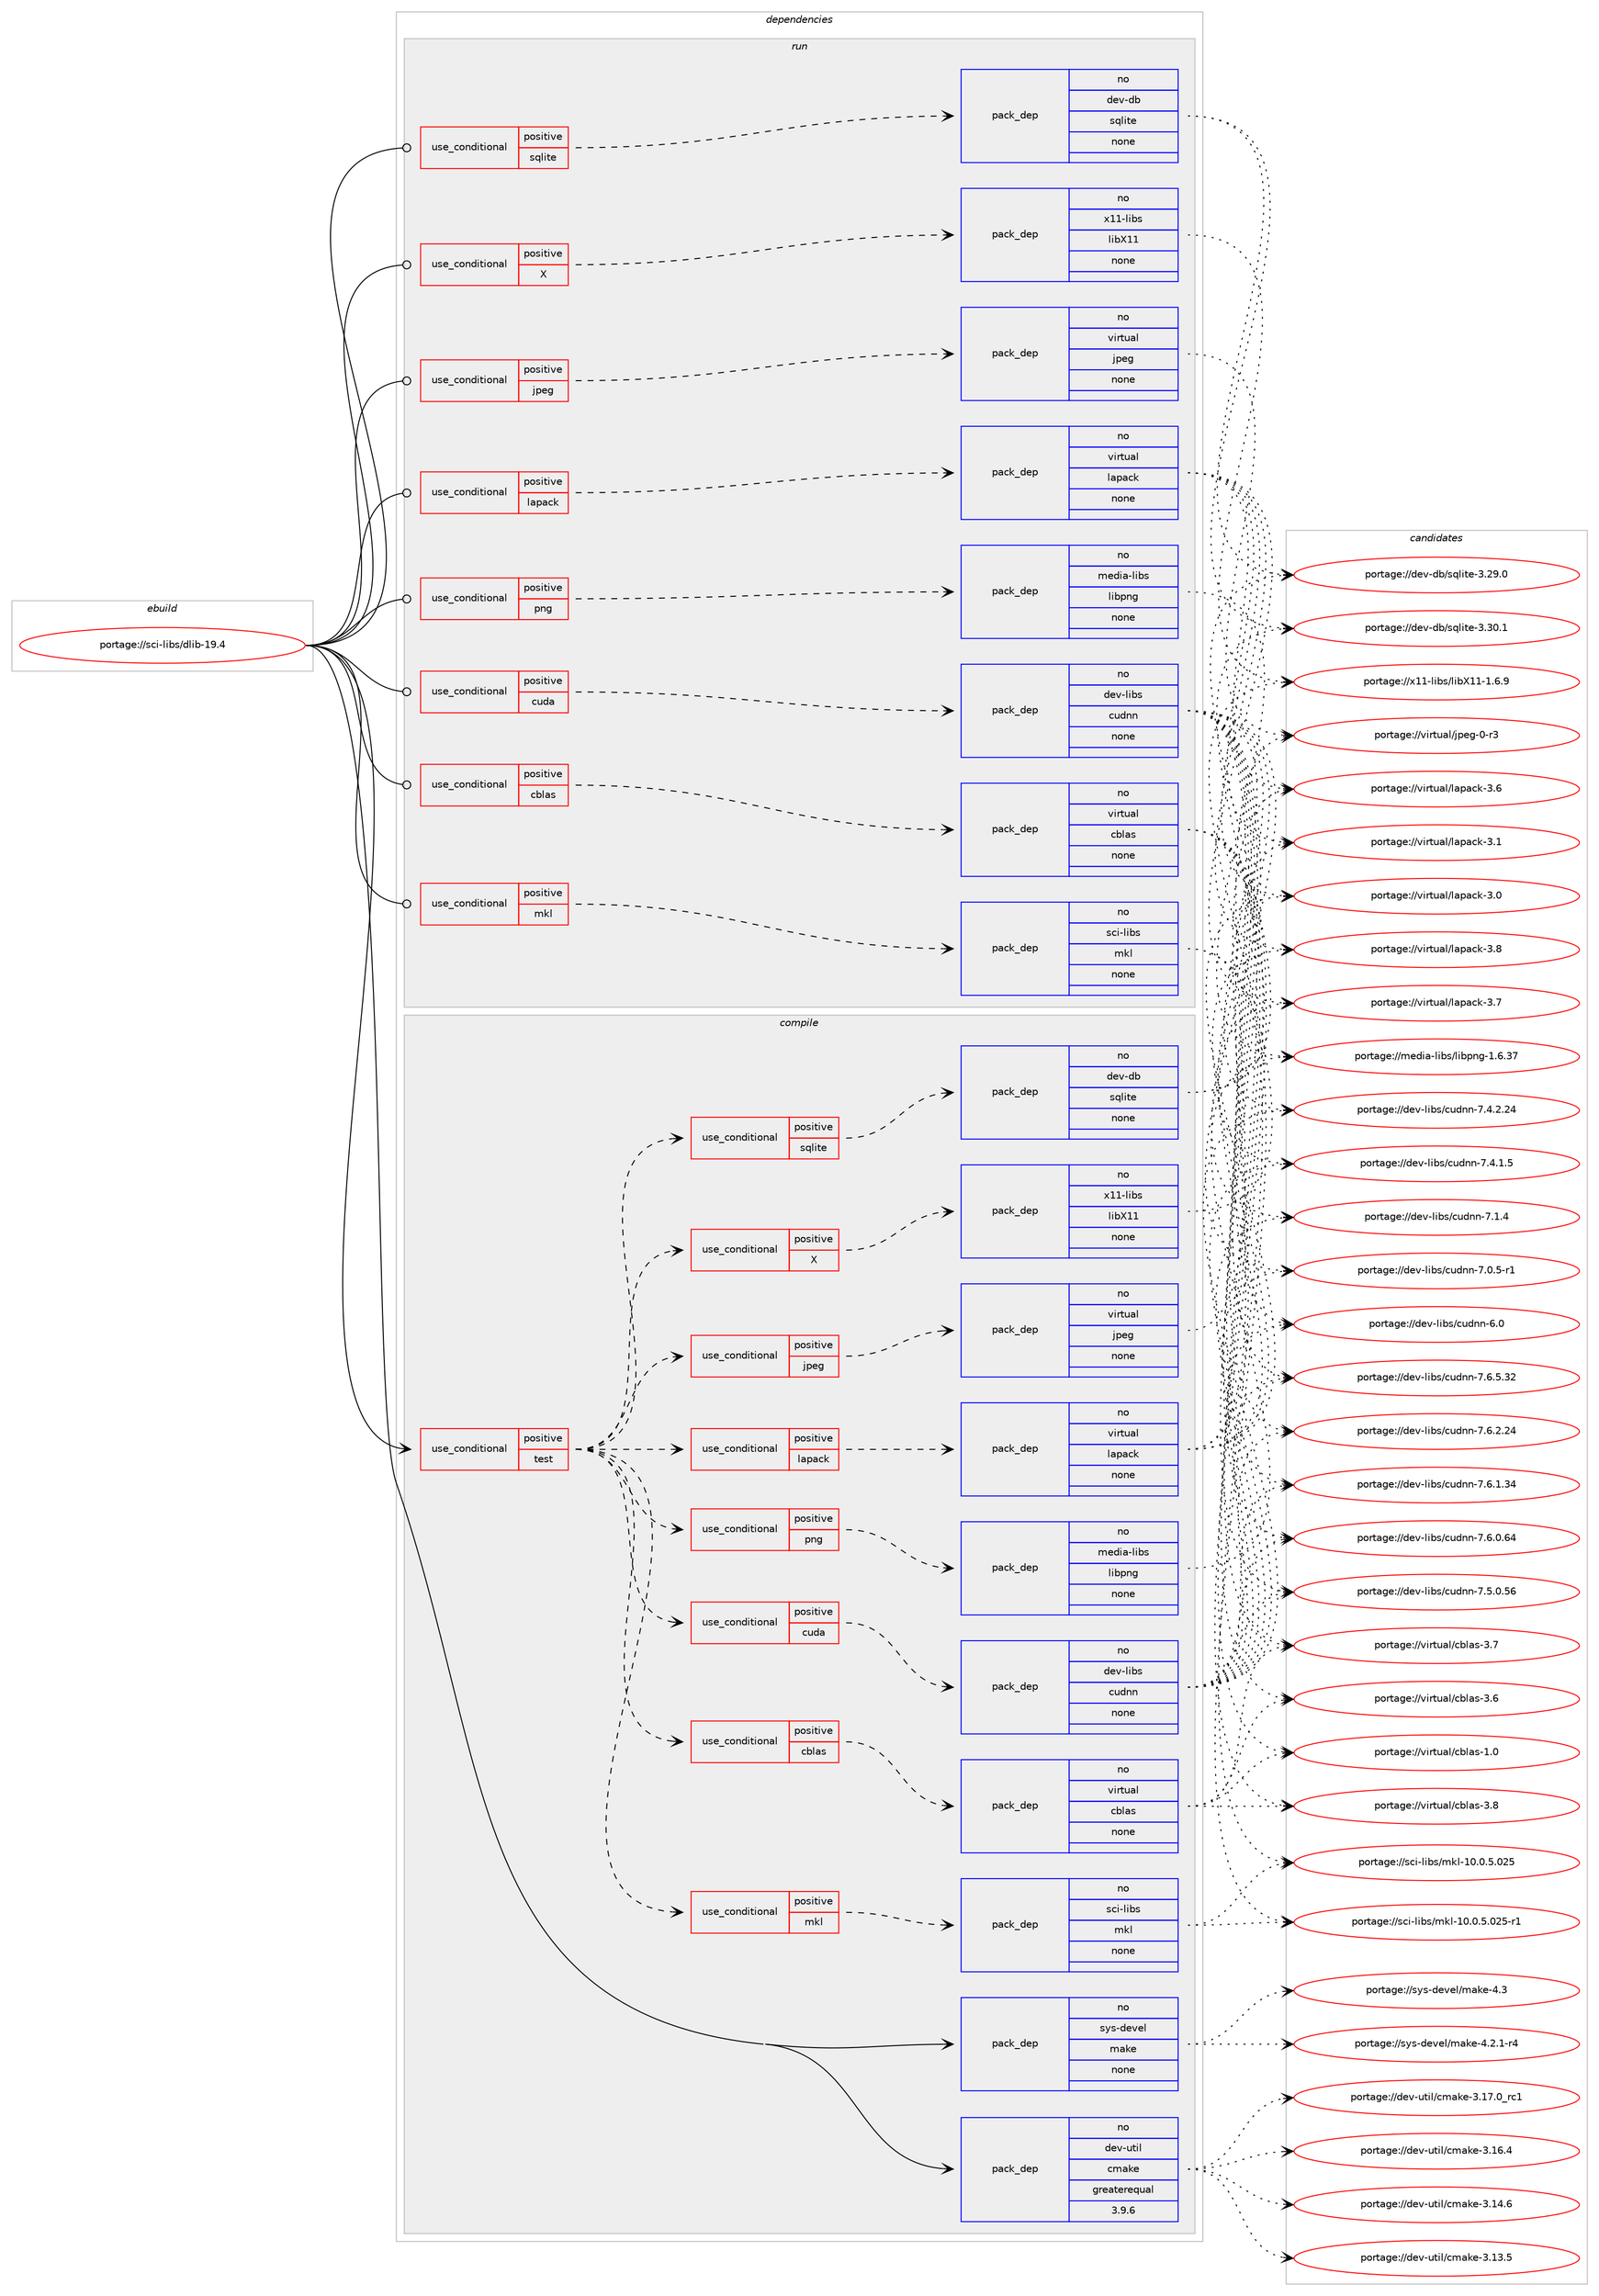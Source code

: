 digraph prolog {

# *************
# Graph options
# *************

newrank=true;
concentrate=true;
compound=true;
graph [rankdir=LR,fontname=Helvetica,fontsize=10,ranksep=1.5];#, ranksep=2.5, nodesep=0.2];
edge  [arrowhead=vee];
node  [fontname=Helvetica,fontsize=10];

# **********
# The ebuild
# **********

subgraph cluster_leftcol {
color=gray;
rank=same;
label=<<i>ebuild</i>>;
id [label="portage://sci-libs/dlib-19.4", color=red, width=4, href="../sci-libs/dlib-19.4.svg"];
}

# ****************
# The dependencies
# ****************

subgraph cluster_midcol {
color=gray;
label=<<i>dependencies</i>>;
subgraph cluster_compile {
fillcolor="#eeeeee";
style=filled;
label=<<i>compile</i>>;
subgraph cond19320 {
dependency95312 [label=<<TABLE BORDER="0" CELLBORDER="1" CELLSPACING="0" CELLPADDING="4"><TR><TD ROWSPAN="3" CELLPADDING="10">use_conditional</TD></TR><TR><TD>positive</TD></TR><TR><TD>test</TD></TR></TABLE>>, shape=none, color=red];
subgraph cond19321 {
dependency95313 [label=<<TABLE BORDER="0" CELLBORDER="1" CELLSPACING="0" CELLPADDING="4"><TR><TD ROWSPAN="3" CELLPADDING="10">use_conditional</TD></TR><TR><TD>positive</TD></TR><TR><TD>cblas</TD></TR></TABLE>>, shape=none, color=red];
subgraph pack74404 {
dependency95314 [label=<<TABLE BORDER="0" CELLBORDER="1" CELLSPACING="0" CELLPADDING="4" WIDTH="220"><TR><TD ROWSPAN="6" CELLPADDING="30">pack_dep</TD></TR><TR><TD WIDTH="110">no</TD></TR><TR><TD>virtual</TD></TR><TR><TD>cblas</TD></TR><TR><TD>none</TD></TR><TR><TD></TD></TR></TABLE>>, shape=none, color=blue];
}
dependency95313:e -> dependency95314:w [weight=20,style="dashed",arrowhead="vee"];
}
dependency95312:e -> dependency95313:w [weight=20,style="dashed",arrowhead="vee"];
subgraph cond19322 {
dependency95315 [label=<<TABLE BORDER="0" CELLBORDER="1" CELLSPACING="0" CELLPADDING="4"><TR><TD ROWSPAN="3" CELLPADDING="10">use_conditional</TD></TR><TR><TD>positive</TD></TR><TR><TD>cuda</TD></TR></TABLE>>, shape=none, color=red];
subgraph pack74405 {
dependency95316 [label=<<TABLE BORDER="0" CELLBORDER="1" CELLSPACING="0" CELLPADDING="4" WIDTH="220"><TR><TD ROWSPAN="6" CELLPADDING="30">pack_dep</TD></TR><TR><TD WIDTH="110">no</TD></TR><TR><TD>dev-libs</TD></TR><TR><TD>cudnn</TD></TR><TR><TD>none</TD></TR><TR><TD></TD></TR></TABLE>>, shape=none, color=blue];
}
dependency95315:e -> dependency95316:w [weight=20,style="dashed",arrowhead="vee"];
}
dependency95312:e -> dependency95315:w [weight=20,style="dashed",arrowhead="vee"];
subgraph cond19323 {
dependency95317 [label=<<TABLE BORDER="0" CELLBORDER="1" CELLSPACING="0" CELLPADDING="4"><TR><TD ROWSPAN="3" CELLPADDING="10">use_conditional</TD></TR><TR><TD>positive</TD></TR><TR><TD>jpeg</TD></TR></TABLE>>, shape=none, color=red];
subgraph pack74406 {
dependency95318 [label=<<TABLE BORDER="0" CELLBORDER="1" CELLSPACING="0" CELLPADDING="4" WIDTH="220"><TR><TD ROWSPAN="6" CELLPADDING="30">pack_dep</TD></TR><TR><TD WIDTH="110">no</TD></TR><TR><TD>virtual</TD></TR><TR><TD>jpeg</TD></TR><TR><TD>none</TD></TR><TR><TD></TD></TR></TABLE>>, shape=none, color=blue];
}
dependency95317:e -> dependency95318:w [weight=20,style="dashed",arrowhead="vee"];
}
dependency95312:e -> dependency95317:w [weight=20,style="dashed",arrowhead="vee"];
subgraph cond19324 {
dependency95319 [label=<<TABLE BORDER="0" CELLBORDER="1" CELLSPACING="0" CELLPADDING="4"><TR><TD ROWSPAN="3" CELLPADDING="10">use_conditional</TD></TR><TR><TD>positive</TD></TR><TR><TD>lapack</TD></TR></TABLE>>, shape=none, color=red];
subgraph pack74407 {
dependency95320 [label=<<TABLE BORDER="0" CELLBORDER="1" CELLSPACING="0" CELLPADDING="4" WIDTH="220"><TR><TD ROWSPAN="6" CELLPADDING="30">pack_dep</TD></TR><TR><TD WIDTH="110">no</TD></TR><TR><TD>virtual</TD></TR><TR><TD>lapack</TD></TR><TR><TD>none</TD></TR><TR><TD></TD></TR></TABLE>>, shape=none, color=blue];
}
dependency95319:e -> dependency95320:w [weight=20,style="dashed",arrowhead="vee"];
}
dependency95312:e -> dependency95319:w [weight=20,style="dashed",arrowhead="vee"];
subgraph cond19325 {
dependency95321 [label=<<TABLE BORDER="0" CELLBORDER="1" CELLSPACING="0" CELLPADDING="4"><TR><TD ROWSPAN="3" CELLPADDING="10">use_conditional</TD></TR><TR><TD>positive</TD></TR><TR><TD>mkl</TD></TR></TABLE>>, shape=none, color=red];
subgraph pack74408 {
dependency95322 [label=<<TABLE BORDER="0" CELLBORDER="1" CELLSPACING="0" CELLPADDING="4" WIDTH="220"><TR><TD ROWSPAN="6" CELLPADDING="30">pack_dep</TD></TR><TR><TD WIDTH="110">no</TD></TR><TR><TD>sci-libs</TD></TR><TR><TD>mkl</TD></TR><TR><TD>none</TD></TR><TR><TD></TD></TR></TABLE>>, shape=none, color=blue];
}
dependency95321:e -> dependency95322:w [weight=20,style="dashed",arrowhead="vee"];
}
dependency95312:e -> dependency95321:w [weight=20,style="dashed",arrowhead="vee"];
subgraph cond19326 {
dependency95323 [label=<<TABLE BORDER="0" CELLBORDER="1" CELLSPACING="0" CELLPADDING="4"><TR><TD ROWSPAN="3" CELLPADDING="10">use_conditional</TD></TR><TR><TD>positive</TD></TR><TR><TD>png</TD></TR></TABLE>>, shape=none, color=red];
subgraph pack74409 {
dependency95324 [label=<<TABLE BORDER="0" CELLBORDER="1" CELLSPACING="0" CELLPADDING="4" WIDTH="220"><TR><TD ROWSPAN="6" CELLPADDING="30">pack_dep</TD></TR><TR><TD WIDTH="110">no</TD></TR><TR><TD>media-libs</TD></TR><TR><TD>libpng</TD></TR><TR><TD>none</TD></TR><TR><TD></TD></TR></TABLE>>, shape=none, color=blue];
}
dependency95323:e -> dependency95324:w [weight=20,style="dashed",arrowhead="vee"];
}
dependency95312:e -> dependency95323:w [weight=20,style="dashed",arrowhead="vee"];
subgraph cond19327 {
dependency95325 [label=<<TABLE BORDER="0" CELLBORDER="1" CELLSPACING="0" CELLPADDING="4"><TR><TD ROWSPAN="3" CELLPADDING="10">use_conditional</TD></TR><TR><TD>positive</TD></TR><TR><TD>sqlite</TD></TR></TABLE>>, shape=none, color=red];
subgraph pack74410 {
dependency95326 [label=<<TABLE BORDER="0" CELLBORDER="1" CELLSPACING="0" CELLPADDING="4" WIDTH="220"><TR><TD ROWSPAN="6" CELLPADDING="30">pack_dep</TD></TR><TR><TD WIDTH="110">no</TD></TR><TR><TD>dev-db</TD></TR><TR><TD>sqlite</TD></TR><TR><TD>none</TD></TR><TR><TD></TD></TR></TABLE>>, shape=none, color=blue];
}
dependency95325:e -> dependency95326:w [weight=20,style="dashed",arrowhead="vee"];
}
dependency95312:e -> dependency95325:w [weight=20,style="dashed",arrowhead="vee"];
subgraph cond19328 {
dependency95327 [label=<<TABLE BORDER="0" CELLBORDER="1" CELLSPACING="0" CELLPADDING="4"><TR><TD ROWSPAN="3" CELLPADDING="10">use_conditional</TD></TR><TR><TD>positive</TD></TR><TR><TD>X</TD></TR></TABLE>>, shape=none, color=red];
subgraph pack74411 {
dependency95328 [label=<<TABLE BORDER="0" CELLBORDER="1" CELLSPACING="0" CELLPADDING="4" WIDTH="220"><TR><TD ROWSPAN="6" CELLPADDING="30">pack_dep</TD></TR><TR><TD WIDTH="110">no</TD></TR><TR><TD>x11-libs</TD></TR><TR><TD>libX11</TD></TR><TR><TD>none</TD></TR><TR><TD></TD></TR></TABLE>>, shape=none, color=blue];
}
dependency95327:e -> dependency95328:w [weight=20,style="dashed",arrowhead="vee"];
}
dependency95312:e -> dependency95327:w [weight=20,style="dashed",arrowhead="vee"];
}
id:e -> dependency95312:w [weight=20,style="solid",arrowhead="vee"];
subgraph pack74412 {
dependency95329 [label=<<TABLE BORDER="0" CELLBORDER="1" CELLSPACING="0" CELLPADDING="4" WIDTH="220"><TR><TD ROWSPAN="6" CELLPADDING="30">pack_dep</TD></TR><TR><TD WIDTH="110">no</TD></TR><TR><TD>dev-util</TD></TR><TR><TD>cmake</TD></TR><TR><TD>greaterequal</TD></TR><TR><TD>3.9.6</TD></TR></TABLE>>, shape=none, color=blue];
}
id:e -> dependency95329:w [weight=20,style="solid",arrowhead="vee"];
subgraph pack74413 {
dependency95330 [label=<<TABLE BORDER="0" CELLBORDER="1" CELLSPACING="0" CELLPADDING="4" WIDTH="220"><TR><TD ROWSPAN="6" CELLPADDING="30">pack_dep</TD></TR><TR><TD WIDTH="110">no</TD></TR><TR><TD>sys-devel</TD></TR><TR><TD>make</TD></TR><TR><TD>none</TD></TR><TR><TD></TD></TR></TABLE>>, shape=none, color=blue];
}
id:e -> dependency95330:w [weight=20,style="solid",arrowhead="vee"];
}
subgraph cluster_compileandrun {
fillcolor="#eeeeee";
style=filled;
label=<<i>compile and run</i>>;
}
subgraph cluster_run {
fillcolor="#eeeeee";
style=filled;
label=<<i>run</i>>;
subgraph cond19329 {
dependency95331 [label=<<TABLE BORDER="0" CELLBORDER="1" CELLSPACING="0" CELLPADDING="4"><TR><TD ROWSPAN="3" CELLPADDING="10">use_conditional</TD></TR><TR><TD>positive</TD></TR><TR><TD>X</TD></TR></TABLE>>, shape=none, color=red];
subgraph pack74414 {
dependency95332 [label=<<TABLE BORDER="0" CELLBORDER="1" CELLSPACING="0" CELLPADDING="4" WIDTH="220"><TR><TD ROWSPAN="6" CELLPADDING="30">pack_dep</TD></TR><TR><TD WIDTH="110">no</TD></TR><TR><TD>x11-libs</TD></TR><TR><TD>libX11</TD></TR><TR><TD>none</TD></TR><TR><TD></TD></TR></TABLE>>, shape=none, color=blue];
}
dependency95331:e -> dependency95332:w [weight=20,style="dashed",arrowhead="vee"];
}
id:e -> dependency95331:w [weight=20,style="solid",arrowhead="odot"];
subgraph cond19330 {
dependency95333 [label=<<TABLE BORDER="0" CELLBORDER="1" CELLSPACING="0" CELLPADDING="4"><TR><TD ROWSPAN="3" CELLPADDING="10">use_conditional</TD></TR><TR><TD>positive</TD></TR><TR><TD>cblas</TD></TR></TABLE>>, shape=none, color=red];
subgraph pack74415 {
dependency95334 [label=<<TABLE BORDER="0" CELLBORDER="1" CELLSPACING="0" CELLPADDING="4" WIDTH="220"><TR><TD ROWSPAN="6" CELLPADDING="30">pack_dep</TD></TR><TR><TD WIDTH="110">no</TD></TR><TR><TD>virtual</TD></TR><TR><TD>cblas</TD></TR><TR><TD>none</TD></TR><TR><TD></TD></TR></TABLE>>, shape=none, color=blue];
}
dependency95333:e -> dependency95334:w [weight=20,style="dashed",arrowhead="vee"];
}
id:e -> dependency95333:w [weight=20,style="solid",arrowhead="odot"];
subgraph cond19331 {
dependency95335 [label=<<TABLE BORDER="0" CELLBORDER="1" CELLSPACING="0" CELLPADDING="4"><TR><TD ROWSPAN="3" CELLPADDING="10">use_conditional</TD></TR><TR><TD>positive</TD></TR><TR><TD>cuda</TD></TR></TABLE>>, shape=none, color=red];
subgraph pack74416 {
dependency95336 [label=<<TABLE BORDER="0" CELLBORDER="1" CELLSPACING="0" CELLPADDING="4" WIDTH="220"><TR><TD ROWSPAN="6" CELLPADDING="30">pack_dep</TD></TR><TR><TD WIDTH="110">no</TD></TR><TR><TD>dev-libs</TD></TR><TR><TD>cudnn</TD></TR><TR><TD>none</TD></TR><TR><TD></TD></TR></TABLE>>, shape=none, color=blue];
}
dependency95335:e -> dependency95336:w [weight=20,style="dashed",arrowhead="vee"];
}
id:e -> dependency95335:w [weight=20,style="solid",arrowhead="odot"];
subgraph cond19332 {
dependency95337 [label=<<TABLE BORDER="0" CELLBORDER="1" CELLSPACING="0" CELLPADDING="4"><TR><TD ROWSPAN="3" CELLPADDING="10">use_conditional</TD></TR><TR><TD>positive</TD></TR><TR><TD>jpeg</TD></TR></TABLE>>, shape=none, color=red];
subgraph pack74417 {
dependency95338 [label=<<TABLE BORDER="0" CELLBORDER="1" CELLSPACING="0" CELLPADDING="4" WIDTH="220"><TR><TD ROWSPAN="6" CELLPADDING="30">pack_dep</TD></TR><TR><TD WIDTH="110">no</TD></TR><TR><TD>virtual</TD></TR><TR><TD>jpeg</TD></TR><TR><TD>none</TD></TR><TR><TD></TD></TR></TABLE>>, shape=none, color=blue];
}
dependency95337:e -> dependency95338:w [weight=20,style="dashed",arrowhead="vee"];
}
id:e -> dependency95337:w [weight=20,style="solid",arrowhead="odot"];
subgraph cond19333 {
dependency95339 [label=<<TABLE BORDER="0" CELLBORDER="1" CELLSPACING="0" CELLPADDING="4"><TR><TD ROWSPAN="3" CELLPADDING="10">use_conditional</TD></TR><TR><TD>positive</TD></TR><TR><TD>lapack</TD></TR></TABLE>>, shape=none, color=red];
subgraph pack74418 {
dependency95340 [label=<<TABLE BORDER="0" CELLBORDER="1" CELLSPACING="0" CELLPADDING="4" WIDTH="220"><TR><TD ROWSPAN="6" CELLPADDING="30">pack_dep</TD></TR><TR><TD WIDTH="110">no</TD></TR><TR><TD>virtual</TD></TR><TR><TD>lapack</TD></TR><TR><TD>none</TD></TR><TR><TD></TD></TR></TABLE>>, shape=none, color=blue];
}
dependency95339:e -> dependency95340:w [weight=20,style="dashed",arrowhead="vee"];
}
id:e -> dependency95339:w [weight=20,style="solid",arrowhead="odot"];
subgraph cond19334 {
dependency95341 [label=<<TABLE BORDER="0" CELLBORDER="1" CELLSPACING="0" CELLPADDING="4"><TR><TD ROWSPAN="3" CELLPADDING="10">use_conditional</TD></TR><TR><TD>positive</TD></TR><TR><TD>mkl</TD></TR></TABLE>>, shape=none, color=red];
subgraph pack74419 {
dependency95342 [label=<<TABLE BORDER="0" CELLBORDER="1" CELLSPACING="0" CELLPADDING="4" WIDTH="220"><TR><TD ROWSPAN="6" CELLPADDING="30">pack_dep</TD></TR><TR><TD WIDTH="110">no</TD></TR><TR><TD>sci-libs</TD></TR><TR><TD>mkl</TD></TR><TR><TD>none</TD></TR><TR><TD></TD></TR></TABLE>>, shape=none, color=blue];
}
dependency95341:e -> dependency95342:w [weight=20,style="dashed",arrowhead="vee"];
}
id:e -> dependency95341:w [weight=20,style="solid",arrowhead="odot"];
subgraph cond19335 {
dependency95343 [label=<<TABLE BORDER="0" CELLBORDER="1" CELLSPACING="0" CELLPADDING="4"><TR><TD ROWSPAN="3" CELLPADDING="10">use_conditional</TD></TR><TR><TD>positive</TD></TR><TR><TD>png</TD></TR></TABLE>>, shape=none, color=red];
subgraph pack74420 {
dependency95344 [label=<<TABLE BORDER="0" CELLBORDER="1" CELLSPACING="0" CELLPADDING="4" WIDTH="220"><TR><TD ROWSPAN="6" CELLPADDING="30">pack_dep</TD></TR><TR><TD WIDTH="110">no</TD></TR><TR><TD>media-libs</TD></TR><TR><TD>libpng</TD></TR><TR><TD>none</TD></TR><TR><TD></TD></TR></TABLE>>, shape=none, color=blue];
}
dependency95343:e -> dependency95344:w [weight=20,style="dashed",arrowhead="vee"];
}
id:e -> dependency95343:w [weight=20,style="solid",arrowhead="odot"];
subgraph cond19336 {
dependency95345 [label=<<TABLE BORDER="0" CELLBORDER="1" CELLSPACING="0" CELLPADDING="4"><TR><TD ROWSPAN="3" CELLPADDING="10">use_conditional</TD></TR><TR><TD>positive</TD></TR><TR><TD>sqlite</TD></TR></TABLE>>, shape=none, color=red];
subgraph pack74421 {
dependency95346 [label=<<TABLE BORDER="0" CELLBORDER="1" CELLSPACING="0" CELLPADDING="4" WIDTH="220"><TR><TD ROWSPAN="6" CELLPADDING="30">pack_dep</TD></TR><TR><TD WIDTH="110">no</TD></TR><TR><TD>dev-db</TD></TR><TR><TD>sqlite</TD></TR><TR><TD>none</TD></TR><TR><TD></TD></TR></TABLE>>, shape=none, color=blue];
}
dependency95345:e -> dependency95346:w [weight=20,style="dashed",arrowhead="vee"];
}
id:e -> dependency95345:w [weight=20,style="solid",arrowhead="odot"];
}
}

# **************
# The candidates
# **************

subgraph cluster_choices {
rank=same;
color=gray;
label=<<i>candidates</i>>;

subgraph choice74404 {
color=black;
nodesep=1;
choice118105114116117971084799981089711545514656 [label="portage://virtual/cblas-3.8", color=red, width=4,href="../virtual/cblas-3.8.svg"];
choice118105114116117971084799981089711545514655 [label="portage://virtual/cblas-3.7", color=red, width=4,href="../virtual/cblas-3.7.svg"];
choice118105114116117971084799981089711545514654 [label="portage://virtual/cblas-3.6", color=red, width=4,href="../virtual/cblas-3.6.svg"];
choice118105114116117971084799981089711545494648 [label="portage://virtual/cblas-1.0", color=red, width=4,href="../virtual/cblas-1.0.svg"];
dependency95314:e -> choice118105114116117971084799981089711545514656:w [style=dotted,weight="100"];
dependency95314:e -> choice118105114116117971084799981089711545514655:w [style=dotted,weight="100"];
dependency95314:e -> choice118105114116117971084799981089711545514654:w [style=dotted,weight="100"];
dependency95314:e -> choice118105114116117971084799981089711545494648:w [style=dotted,weight="100"];
}
subgraph choice74405 {
color=black;
nodesep=1;
choice10010111845108105981154799117100110110455546544653465150 [label="portage://dev-libs/cudnn-7.6.5.32", color=red, width=4,href="../dev-libs/cudnn-7.6.5.32.svg"];
choice10010111845108105981154799117100110110455546544650465052 [label="portage://dev-libs/cudnn-7.6.2.24", color=red, width=4,href="../dev-libs/cudnn-7.6.2.24.svg"];
choice10010111845108105981154799117100110110455546544649465152 [label="portage://dev-libs/cudnn-7.6.1.34", color=red, width=4,href="../dev-libs/cudnn-7.6.1.34.svg"];
choice10010111845108105981154799117100110110455546544648465452 [label="portage://dev-libs/cudnn-7.6.0.64", color=red, width=4,href="../dev-libs/cudnn-7.6.0.64.svg"];
choice10010111845108105981154799117100110110455546534648465354 [label="portage://dev-libs/cudnn-7.5.0.56", color=red, width=4,href="../dev-libs/cudnn-7.5.0.56.svg"];
choice10010111845108105981154799117100110110455546524650465052 [label="portage://dev-libs/cudnn-7.4.2.24", color=red, width=4,href="../dev-libs/cudnn-7.4.2.24.svg"];
choice100101118451081059811547991171001101104555465246494653 [label="portage://dev-libs/cudnn-7.4.1.5", color=red, width=4,href="../dev-libs/cudnn-7.4.1.5.svg"];
choice10010111845108105981154799117100110110455546494652 [label="portage://dev-libs/cudnn-7.1.4", color=red, width=4,href="../dev-libs/cudnn-7.1.4.svg"];
choice100101118451081059811547991171001101104555464846534511449 [label="portage://dev-libs/cudnn-7.0.5-r1", color=red, width=4,href="../dev-libs/cudnn-7.0.5-r1.svg"];
choice1001011184510810598115479911710011011045544648 [label="portage://dev-libs/cudnn-6.0", color=red, width=4,href="../dev-libs/cudnn-6.0.svg"];
dependency95316:e -> choice10010111845108105981154799117100110110455546544653465150:w [style=dotted,weight="100"];
dependency95316:e -> choice10010111845108105981154799117100110110455546544650465052:w [style=dotted,weight="100"];
dependency95316:e -> choice10010111845108105981154799117100110110455546544649465152:w [style=dotted,weight="100"];
dependency95316:e -> choice10010111845108105981154799117100110110455546544648465452:w [style=dotted,weight="100"];
dependency95316:e -> choice10010111845108105981154799117100110110455546534648465354:w [style=dotted,weight="100"];
dependency95316:e -> choice10010111845108105981154799117100110110455546524650465052:w [style=dotted,weight="100"];
dependency95316:e -> choice100101118451081059811547991171001101104555465246494653:w [style=dotted,weight="100"];
dependency95316:e -> choice10010111845108105981154799117100110110455546494652:w [style=dotted,weight="100"];
dependency95316:e -> choice100101118451081059811547991171001101104555464846534511449:w [style=dotted,weight="100"];
dependency95316:e -> choice1001011184510810598115479911710011011045544648:w [style=dotted,weight="100"];
}
subgraph choice74406 {
color=black;
nodesep=1;
choice118105114116117971084710611210110345484511451 [label="portage://virtual/jpeg-0-r3", color=red, width=4,href="../virtual/jpeg-0-r3.svg"];
dependency95318:e -> choice118105114116117971084710611210110345484511451:w [style=dotted,weight="100"];
}
subgraph choice74407 {
color=black;
nodesep=1;
choice118105114116117971084710897112979910745514656 [label="portage://virtual/lapack-3.8", color=red, width=4,href="../virtual/lapack-3.8.svg"];
choice118105114116117971084710897112979910745514655 [label="portage://virtual/lapack-3.7", color=red, width=4,href="../virtual/lapack-3.7.svg"];
choice118105114116117971084710897112979910745514654 [label="portage://virtual/lapack-3.6", color=red, width=4,href="../virtual/lapack-3.6.svg"];
choice118105114116117971084710897112979910745514649 [label="portage://virtual/lapack-3.1", color=red, width=4,href="../virtual/lapack-3.1.svg"];
choice118105114116117971084710897112979910745514648 [label="portage://virtual/lapack-3.0", color=red, width=4,href="../virtual/lapack-3.0.svg"];
dependency95320:e -> choice118105114116117971084710897112979910745514656:w [style=dotted,weight="100"];
dependency95320:e -> choice118105114116117971084710897112979910745514655:w [style=dotted,weight="100"];
dependency95320:e -> choice118105114116117971084710897112979910745514654:w [style=dotted,weight="100"];
dependency95320:e -> choice118105114116117971084710897112979910745514649:w [style=dotted,weight="100"];
dependency95320:e -> choice118105114116117971084710897112979910745514648:w [style=dotted,weight="100"];
}
subgraph choice74408 {
color=black;
nodesep=1;
choice1159910545108105981154710910710845494846484653464850534511449 [label="portage://sci-libs/mkl-10.0.5.025-r1", color=red, width=4,href="../sci-libs/mkl-10.0.5.025-r1.svg"];
choice115991054510810598115471091071084549484648465346485053 [label="portage://sci-libs/mkl-10.0.5.025", color=red, width=4,href="../sci-libs/mkl-10.0.5.025.svg"];
dependency95322:e -> choice1159910545108105981154710910710845494846484653464850534511449:w [style=dotted,weight="100"];
dependency95322:e -> choice115991054510810598115471091071084549484648465346485053:w [style=dotted,weight="100"];
}
subgraph choice74409 {
color=black;
nodesep=1;
choice109101100105974510810598115471081059811211010345494654465155 [label="portage://media-libs/libpng-1.6.37", color=red, width=4,href="../media-libs/libpng-1.6.37.svg"];
dependency95324:e -> choice109101100105974510810598115471081059811211010345494654465155:w [style=dotted,weight="100"];
}
subgraph choice74410 {
color=black;
nodesep=1;
choice10010111845100984711511310810511610145514651484649 [label="portage://dev-db/sqlite-3.30.1", color=red, width=4,href="../dev-db/sqlite-3.30.1.svg"];
choice10010111845100984711511310810511610145514650574648 [label="portage://dev-db/sqlite-3.29.0", color=red, width=4,href="../dev-db/sqlite-3.29.0.svg"];
dependency95326:e -> choice10010111845100984711511310810511610145514651484649:w [style=dotted,weight="100"];
dependency95326:e -> choice10010111845100984711511310810511610145514650574648:w [style=dotted,weight="100"];
}
subgraph choice74411 {
color=black;
nodesep=1;
choice120494945108105981154710810598884949454946544657 [label="portage://x11-libs/libX11-1.6.9", color=red, width=4,href="../x11-libs/libX11-1.6.9.svg"];
dependency95328:e -> choice120494945108105981154710810598884949454946544657:w [style=dotted,weight="100"];
}
subgraph choice74412 {
color=black;
nodesep=1;
choice1001011184511711610510847991099710710145514649554648951149949 [label="portage://dev-util/cmake-3.17.0_rc1", color=red, width=4,href="../dev-util/cmake-3.17.0_rc1.svg"];
choice1001011184511711610510847991099710710145514649544652 [label="portage://dev-util/cmake-3.16.4", color=red, width=4,href="../dev-util/cmake-3.16.4.svg"];
choice1001011184511711610510847991099710710145514649524654 [label="portage://dev-util/cmake-3.14.6", color=red, width=4,href="../dev-util/cmake-3.14.6.svg"];
choice1001011184511711610510847991099710710145514649514653 [label="portage://dev-util/cmake-3.13.5", color=red, width=4,href="../dev-util/cmake-3.13.5.svg"];
dependency95329:e -> choice1001011184511711610510847991099710710145514649554648951149949:w [style=dotted,weight="100"];
dependency95329:e -> choice1001011184511711610510847991099710710145514649544652:w [style=dotted,weight="100"];
dependency95329:e -> choice1001011184511711610510847991099710710145514649524654:w [style=dotted,weight="100"];
dependency95329:e -> choice1001011184511711610510847991099710710145514649514653:w [style=dotted,weight="100"];
}
subgraph choice74413 {
color=black;
nodesep=1;
choice11512111545100101118101108471099710710145524651 [label="portage://sys-devel/make-4.3", color=red, width=4,href="../sys-devel/make-4.3.svg"];
choice1151211154510010111810110847109971071014552465046494511452 [label="portage://sys-devel/make-4.2.1-r4", color=red, width=4,href="../sys-devel/make-4.2.1-r4.svg"];
dependency95330:e -> choice11512111545100101118101108471099710710145524651:w [style=dotted,weight="100"];
dependency95330:e -> choice1151211154510010111810110847109971071014552465046494511452:w [style=dotted,weight="100"];
}
subgraph choice74414 {
color=black;
nodesep=1;
choice120494945108105981154710810598884949454946544657 [label="portage://x11-libs/libX11-1.6.9", color=red, width=4,href="../x11-libs/libX11-1.6.9.svg"];
dependency95332:e -> choice120494945108105981154710810598884949454946544657:w [style=dotted,weight="100"];
}
subgraph choice74415 {
color=black;
nodesep=1;
choice118105114116117971084799981089711545514656 [label="portage://virtual/cblas-3.8", color=red, width=4,href="../virtual/cblas-3.8.svg"];
choice118105114116117971084799981089711545514655 [label="portage://virtual/cblas-3.7", color=red, width=4,href="../virtual/cblas-3.7.svg"];
choice118105114116117971084799981089711545514654 [label="portage://virtual/cblas-3.6", color=red, width=4,href="../virtual/cblas-3.6.svg"];
choice118105114116117971084799981089711545494648 [label="portage://virtual/cblas-1.0", color=red, width=4,href="../virtual/cblas-1.0.svg"];
dependency95334:e -> choice118105114116117971084799981089711545514656:w [style=dotted,weight="100"];
dependency95334:e -> choice118105114116117971084799981089711545514655:w [style=dotted,weight="100"];
dependency95334:e -> choice118105114116117971084799981089711545514654:w [style=dotted,weight="100"];
dependency95334:e -> choice118105114116117971084799981089711545494648:w [style=dotted,weight="100"];
}
subgraph choice74416 {
color=black;
nodesep=1;
choice10010111845108105981154799117100110110455546544653465150 [label="portage://dev-libs/cudnn-7.6.5.32", color=red, width=4,href="../dev-libs/cudnn-7.6.5.32.svg"];
choice10010111845108105981154799117100110110455546544650465052 [label="portage://dev-libs/cudnn-7.6.2.24", color=red, width=4,href="../dev-libs/cudnn-7.6.2.24.svg"];
choice10010111845108105981154799117100110110455546544649465152 [label="portage://dev-libs/cudnn-7.6.1.34", color=red, width=4,href="../dev-libs/cudnn-7.6.1.34.svg"];
choice10010111845108105981154799117100110110455546544648465452 [label="portage://dev-libs/cudnn-7.6.0.64", color=red, width=4,href="../dev-libs/cudnn-7.6.0.64.svg"];
choice10010111845108105981154799117100110110455546534648465354 [label="portage://dev-libs/cudnn-7.5.0.56", color=red, width=4,href="../dev-libs/cudnn-7.5.0.56.svg"];
choice10010111845108105981154799117100110110455546524650465052 [label="portage://dev-libs/cudnn-7.4.2.24", color=red, width=4,href="../dev-libs/cudnn-7.4.2.24.svg"];
choice100101118451081059811547991171001101104555465246494653 [label="portage://dev-libs/cudnn-7.4.1.5", color=red, width=4,href="../dev-libs/cudnn-7.4.1.5.svg"];
choice10010111845108105981154799117100110110455546494652 [label="portage://dev-libs/cudnn-7.1.4", color=red, width=4,href="../dev-libs/cudnn-7.1.4.svg"];
choice100101118451081059811547991171001101104555464846534511449 [label="portage://dev-libs/cudnn-7.0.5-r1", color=red, width=4,href="../dev-libs/cudnn-7.0.5-r1.svg"];
choice1001011184510810598115479911710011011045544648 [label="portage://dev-libs/cudnn-6.0", color=red, width=4,href="../dev-libs/cudnn-6.0.svg"];
dependency95336:e -> choice10010111845108105981154799117100110110455546544653465150:w [style=dotted,weight="100"];
dependency95336:e -> choice10010111845108105981154799117100110110455546544650465052:w [style=dotted,weight="100"];
dependency95336:e -> choice10010111845108105981154799117100110110455546544649465152:w [style=dotted,weight="100"];
dependency95336:e -> choice10010111845108105981154799117100110110455546544648465452:w [style=dotted,weight="100"];
dependency95336:e -> choice10010111845108105981154799117100110110455546534648465354:w [style=dotted,weight="100"];
dependency95336:e -> choice10010111845108105981154799117100110110455546524650465052:w [style=dotted,weight="100"];
dependency95336:e -> choice100101118451081059811547991171001101104555465246494653:w [style=dotted,weight="100"];
dependency95336:e -> choice10010111845108105981154799117100110110455546494652:w [style=dotted,weight="100"];
dependency95336:e -> choice100101118451081059811547991171001101104555464846534511449:w [style=dotted,weight="100"];
dependency95336:e -> choice1001011184510810598115479911710011011045544648:w [style=dotted,weight="100"];
}
subgraph choice74417 {
color=black;
nodesep=1;
choice118105114116117971084710611210110345484511451 [label="portage://virtual/jpeg-0-r3", color=red, width=4,href="../virtual/jpeg-0-r3.svg"];
dependency95338:e -> choice118105114116117971084710611210110345484511451:w [style=dotted,weight="100"];
}
subgraph choice74418 {
color=black;
nodesep=1;
choice118105114116117971084710897112979910745514656 [label="portage://virtual/lapack-3.8", color=red, width=4,href="../virtual/lapack-3.8.svg"];
choice118105114116117971084710897112979910745514655 [label="portage://virtual/lapack-3.7", color=red, width=4,href="../virtual/lapack-3.7.svg"];
choice118105114116117971084710897112979910745514654 [label="portage://virtual/lapack-3.6", color=red, width=4,href="../virtual/lapack-3.6.svg"];
choice118105114116117971084710897112979910745514649 [label="portage://virtual/lapack-3.1", color=red, width=4,href="../virtual/lapack-3.1.svg"];
choice118105114116117971084710897112979910745514648 [label="portage://virtual/lapack-3.0", color=red, width=4,href="../virtual/lapack-3.0.svg"];
dependency95340:e -> choice118105114116117971084710897112979910745514656:w [style=dotted,weight="100"];
dependency95340:e -> choice118105114116117971084710897112979910745514655:w [style=dotted,weight="100"];
dependency95340:e -> choice118105114116117971084710897112979910745514654:w [style=dotted,weight="100"];
dependency95340:e -> choice118105114116117971084710897112979910745514649:w [style=dotted,weight="100"];
dependency95340:e -> choice118105114116117971084710897112979910745514648:w [style=dotted,weight="100"];
}
subgraph choice74419 {
color=black;
nodesep=1;
choice1159910545108105981154710910710845494846484653464850534511449 [label="portage://sci-libs/mkl-10.0.5.025-r1", color=red, width=4,href="../sci-libs/mkl-10.0.5.025-r1.svg"];
choice115991054510810598115471091071084549484648465346485053 [label="portage://sci-libs/mkl-10.0.5.025", color=red, width=4,href="../sci-libs/mkl-10.0.5.025.svg"];
dependency95342:e -> choice1159910545108105981154710910710845494846484653464850534511449:w [style=dotted,weight="100"];
dependency95342:e -> choice115991054510810598115471091071084549484648465346485053:w [style=dotted,weight="100"];
}
subgraph choice74420 {
color=black;
nodesep=1;
choice109101100105974510810598115471081059811211010345494654465155 [label="portage://media-libs/libpng-1.6.37", color=red, width=4,href="../media-libs/libpng-1.6.37.svg"];
dependency95344:e -> choice109101100105974510810598115471081059811211010345494654465155:w [style=dotted,weight="100"];
}
subgraph choice74421 {
color=black;
nodesep=1;
choice10010111845100984711511310810511610145514651484649 [label="portage://dev-db/sqlite-3.30.1", color=red, width=4,href="../dev-db/sqlite-3.30.1.svg"];
choice10010111845100984711511310810511610145514650574648 [label="portage://dev-db/sqlite-3.29.0", color=red, width=4,href="../dev-db/sqlite-3.29.0.svg"];
dependency95346:e -> choice10010111845100984711511310810511610145514651484649:w [style=dotted,weight="100"];
dependency95346:e -> choice10010111845100984711511310810511610145514650574648:w [style=dotted,weight="100"];
}
}

}

